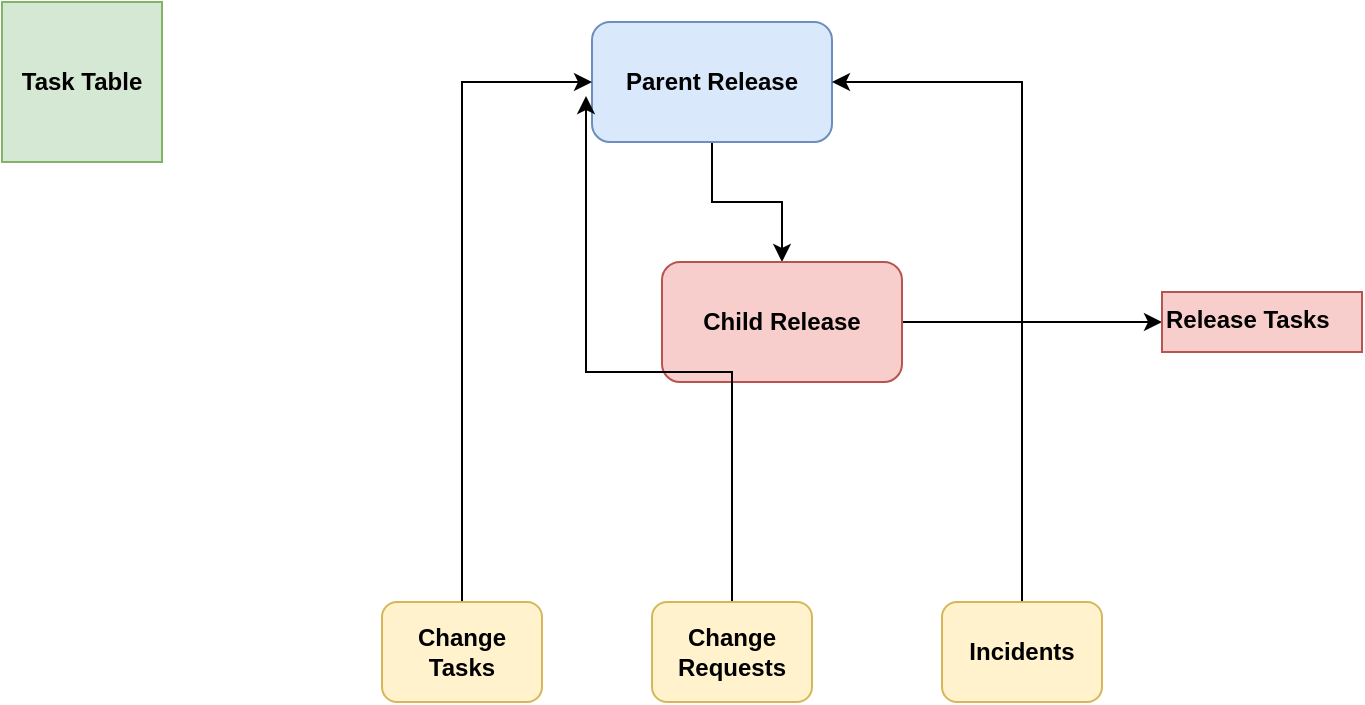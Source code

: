 <mxfile pages="1" version="11.2.9" type="github"><diagram id="Jf4cbwG3BPAG18RAfXoV" name="Page-1"><mxGraphModel dx="1102" dy="601" grid="1" gridSize="10" guides="1" tooltips="1" connect="1" arrows="1" fold="1" page="1" pageScale="1" pageWidth="850" pageHeight="1100" math="0" shadow="0"><root><mxCell id="0"/><mxCell id="1" parent="0"/><mxCell id="ztEW2I0KNvn5wxnrz4rl-8" style="edgeStyle=orthogonalEdgeStyle;rounded=0;orthogonalLoop=1;jettySize=auto;html=1;exitX=0.5;exitY=1;exitDx=0;exitDy=0;" edge="1" parent="1" source="ztEW2I0KNvn5wxnrz4rl-1" target="ztEW2I0KNvn5wxnrz4rl-2"><mxGeometry relative="1" as="geometry"/></mxCell><mxCell id="ztEW2I0KNvn5wxnrz4rl-1" value="&lt;b&gt;Parent Release&lt;br&gt;&lt;/b&gt;" style="rounded=1;whiteSpace=wrap;html=1;fillColor=#dae8fc;strokeColor=#6c8ebf;" vertex="1" parent="1"><mxGeometry x="305" y="30" width="120" height="60" as="geometry"/></mxCell><mxCell id="ztEW2I0KNvn5wxnrz4rl-21" style="edgeStyle=orthogonalEdgeStyle;rounded=0;orthogonalLoop=1;jettySize=auto;html=1;exitX=1;exitY=0.5;exitDx=0;exitDy=0;" edge="1" parent="1" source="ztEW2I0KNvn5wxnrz4rl-2" target="ztEW2I0KNvn5wxnrz4rl-20"><mxGeometry relative="1" as="geometry"/></mxCell><mxCell id="ztEW2I0KNvn5wxnrz4rl-2" value="&lt;b&gt;Child Release&lt;/b&gt;" style="rounded=1;whiteSpace=wrap;html=1;fillColor=#f8cecc;strokeColor=#b85450;" vertex="1" parent="1"><mxGeometry x="340" y="150" width="120" height="60" as="geometry"/></mxCell><mxCell id="ztEW2I0KNvn5wxnrz4rl-16" style="edgeStyle=orthogonalEdgeStyle;rounded=0;orthogonalLoop=1;jettySize=auto;html=1;exitX=0.5;exitY=0;exitDx=0;exitDy=0;entryX=0;entryY=0.5;entryDx=0;entryDy=0;" edge="1" parent="1" source="ztEW2I0KNvn5wxnrz4rl-4" target="ztEW2I0KNvn5wxnrz4rl-1"><mxGeometry relative="1" as="geometry"/></mxCell><mxCell id="ztEW2I0KNvn5wxnrz4rl-4" value="Change Tasks" style="rounded=1;whiteSpace=wrap;html=1;fillColor=#fff2cc;strokeColor=#d6b656;fontStyle=1" vertex="1" parent="1"><mxGeometry x="200" y="320" width="80" height="50" as="geometry"/></mxCell><mxCell id="ztEW2I0KNvn5wxnrz4rl-17" style="edgeStyle=orthogonalEdgeStyle;rounded=0;orthogonalLoop=1;jettySize=auto;html=1;exitX=0.5;exitY=0;exitDx=0;exitDy=0;entryX=-0.025;entryY=0.617;entryDx=0;entryDy=0;entryPerimeter=0;" edge="1" parent="1" source="ztEW2I0KNvn5wxnrz4rl-5" target="ztEW2I0KNvn5wxnrz4rl-1"><mxGeometry relative="1" as="geometry"/></mxCell><mxCell id="ztEW2I0KNvn5wxnrz4rl-5" value="Change Requests" style="rounded=1;whiteSpace=wrap;html=1;fillColor=#fff2cc;strokeColor=#d6b656;fontStyle=1" vertex="1" parent="1"><mxGeometry x="335" y="320" width="80" height="50" as="geometry"/></mxCell><mxCell id="ztEW2I0KNvn5wxnrz4rl-15" style="edgeStyle=orthogonalEdgeStyle;rounded=0;orthogonalLoop=1;jettySize=auto;html=1;exitX=0.5;exitY=0;exitDx=0;exitDy=0;entryX=1;entryY=0.5;entryDx=0;entryDy=0;" edge="1" parent="1" source="ztEW2I0KNvn5wxnrz4rl-6" target="ztEW2I0KNvn5wxnrz4rl-1"><mxGeometry relative="1" as="geometry"/></mxCell><mxCell id="ztEW2I0KNvn5wxnrz4rl-6" value="Incidents" style="rounded=1;whiteSpace=wrap;html=1;fillColor=#fff2cc;strokeColor=#d6b656;fontStyle=1" vertex="1" parent="1"><mxGeometry x="480" y="320" width="80" height="50" as="geometry"/></mxCell><mxCell id="ztEW2I0KNvn5wxnrz4rl-19" value="&lt;b&gt;Task Table&lt;/b&gt;" style="whiteSpace=wrap;html=1;aspect=fixed;fillColor=#d5e8d4;strokeColor=#82b366;" vertex="1" parent="1"><mxGeometry x="10" y="20" width="80" height="80" as="geometry"/></mxCell><mxCell id="ztEW2I0KNvn5wxnrz4rl-20" value="&lt;b&gt;Release Tasks&lt;br&gt;&lt;/b&gt;" style="text;html=1;fillColor=#f8cecc;strokeColor=#b85450;" vertex="1" parent="1"><mxGeometry x="590" y="165" width="100" height="30" as="geometry"/></mxCell></root></mxGraphModel></diagram></mxfile>